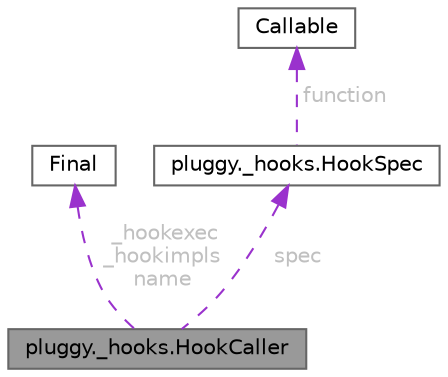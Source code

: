 digraph "pluggy._hooks.HookCaller"
{
 // LATEX_PDF_SIZE
  bgcolor="transparent";
  edge [fontname=Helvetica,fontsize=10,labelfontname=Helvetica,labelfontsize=10];
  node [fontname=Helvetica,fontsize=10,shape=box,height=0.2,width=0.4];
  Node1 [id="Node000001",label="pluggy._hooks.HookCaller",height=0.2,width=0.4,color="gray40", fillcolor="grey60", style="filled", fontcolor="black",tooltip=" "];
  Node2 -> Node1 [id="edge1_Node000001_Node000002",dir="back",color="darkorchid3",style="dashed",tooltip=" ",label=" _hookexec\n_hookimpls\nname",fontcolor="grey" ];
  Node2 [id="Node000002",label="Final",height=0.2,width=0.4,color="gray40", fillcolor="white", style="filled",tooltip=" "];
  Node3 -> Node1 [id="edge2_Node000001_Node000003",dir="back",color="darkorchid3",style="dashed",tooltip=" ",label=" spec",fontcolor="grey" ];
  Node3 [id="Node000003",label="pluggy._hooks.HookSpec",height=0.2,width=0.4,color="gray40", fillcolor="white", style="filled",URL="$classpluggy_1_1__hooks_1_1_hook_spec.html",tooltip=" "];
  Node4 -> Node3 [id="edge3_Node000003_Node000004",dir="back",color="darkorchid3",style="dashed",tooltip=" ",label=" function",fontcolor="grey" ];
  Node4 [id="Node000004",label="Callable",height=0.2,width=0.4,color="gray40", fillcolor="white", style="filled",tooltip=" "];
}
